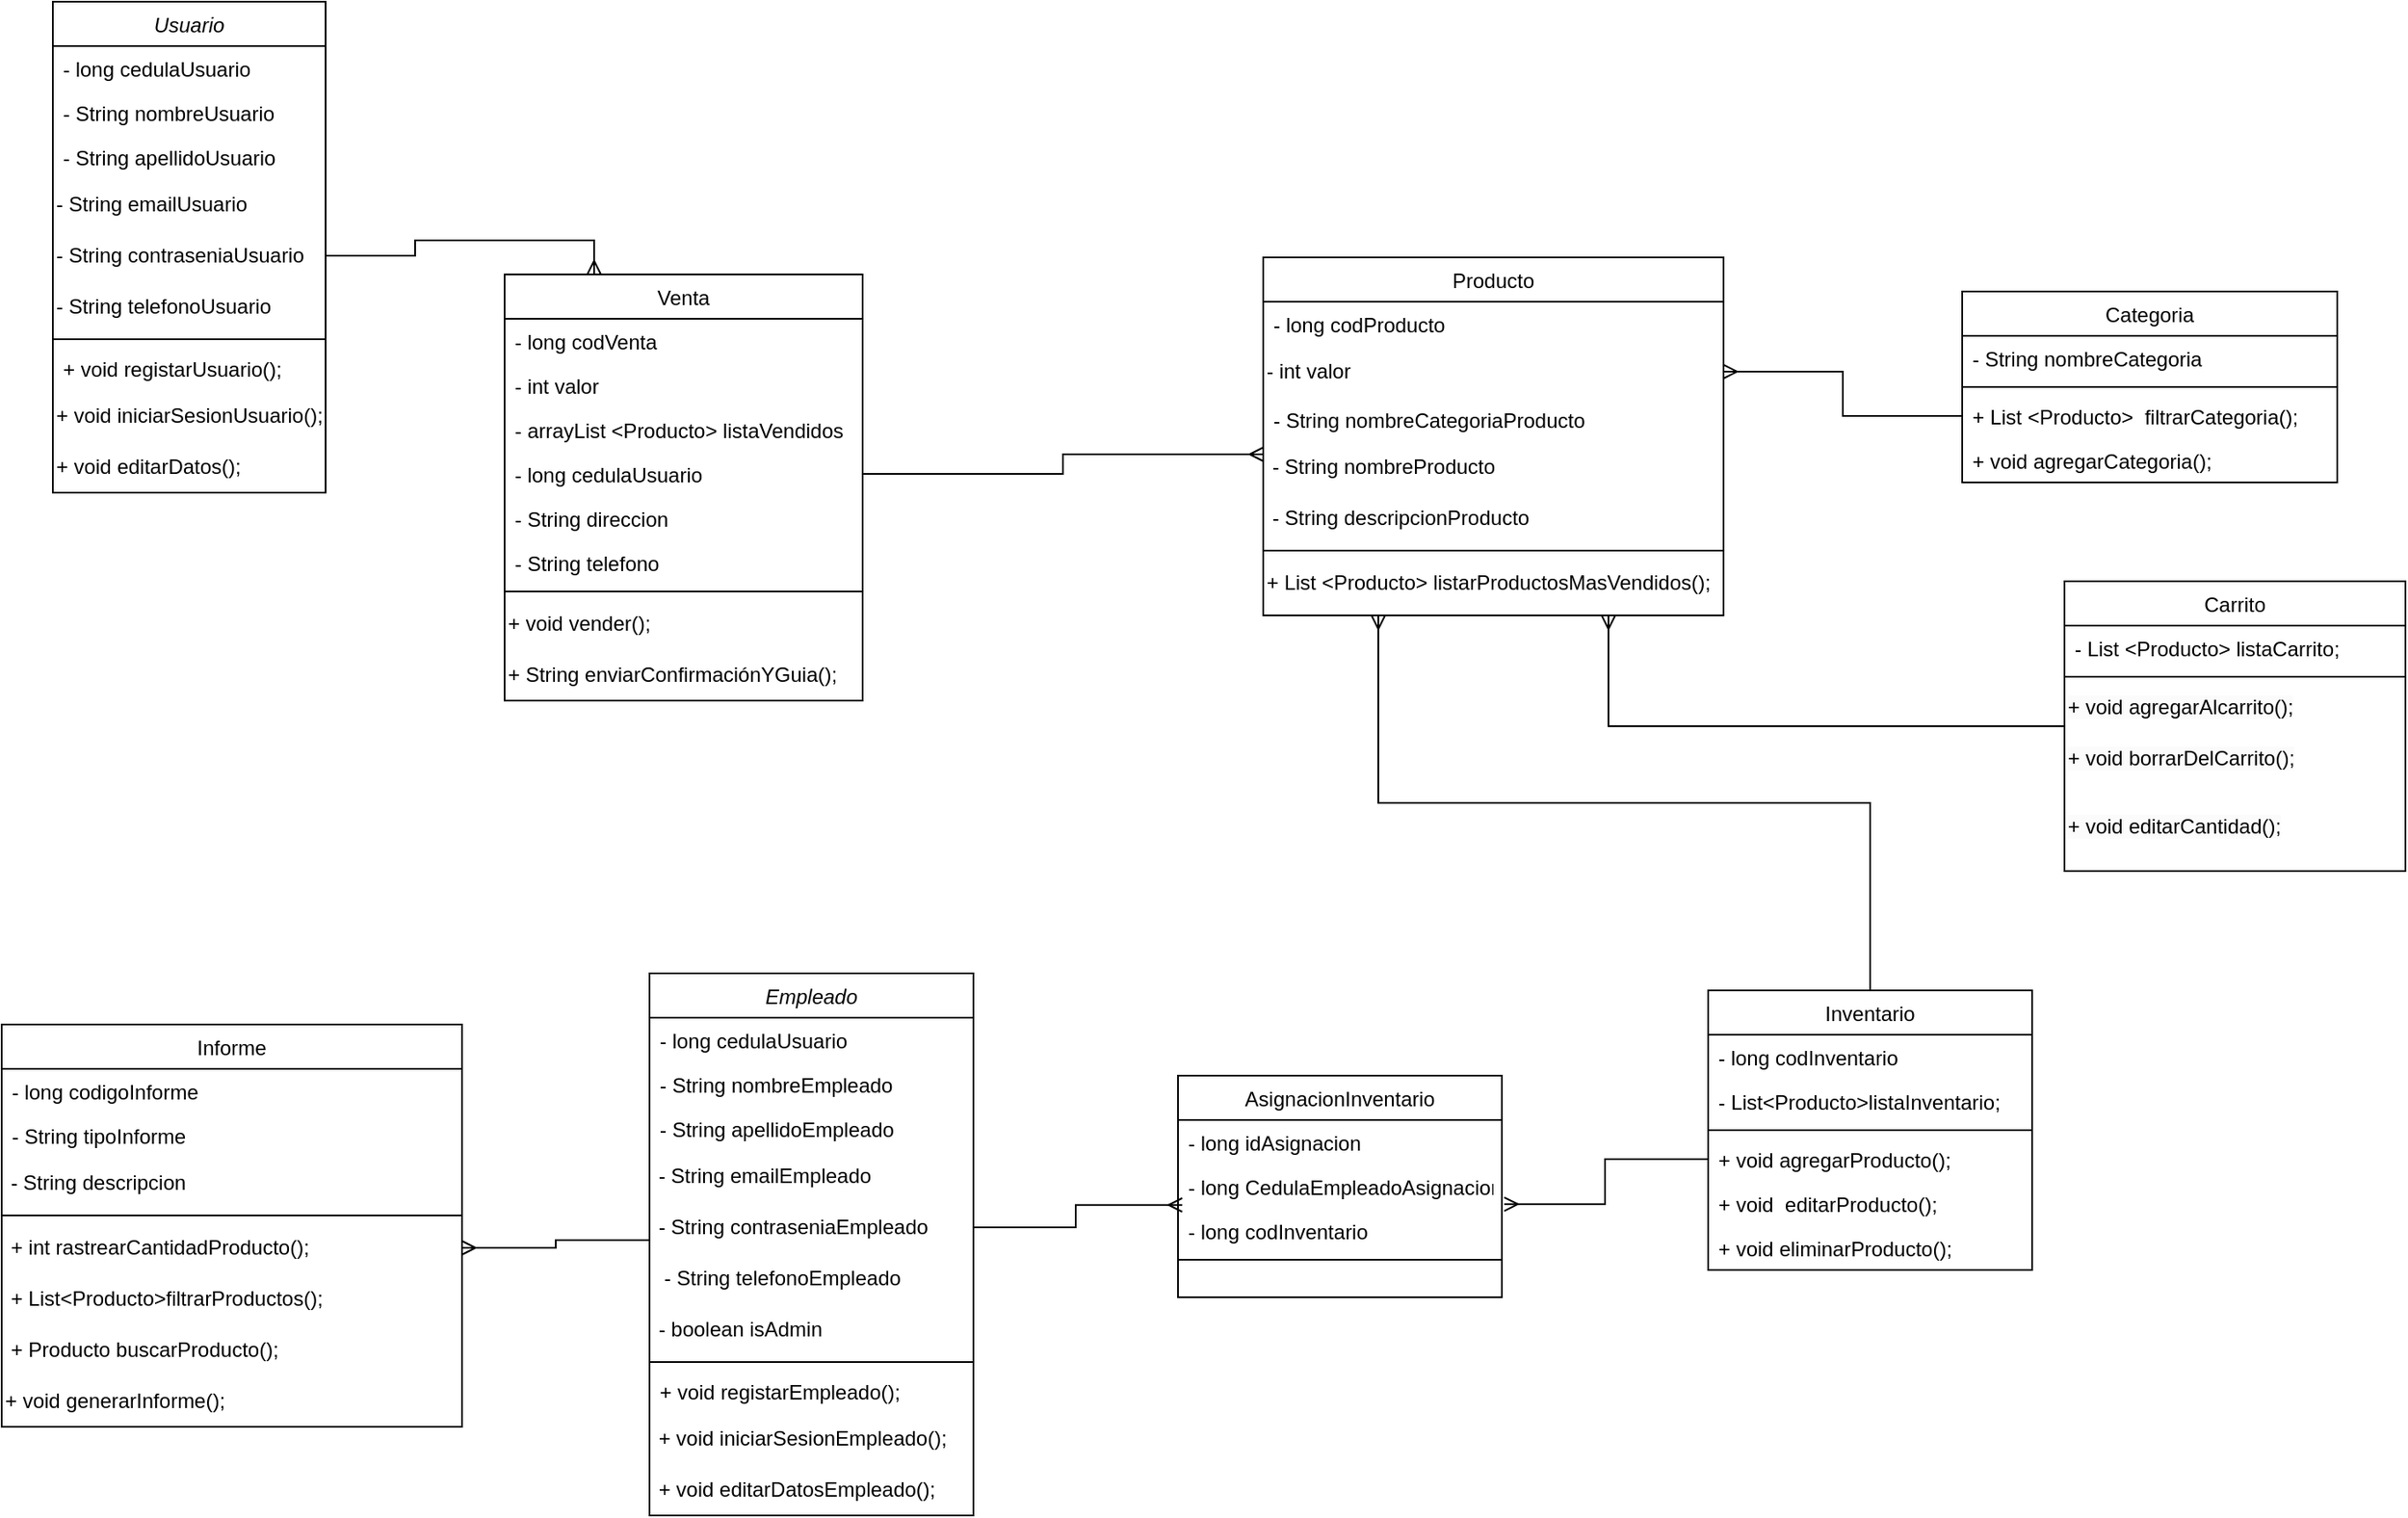 <mxfile version="21.7.2" type="github">
  <diagram id="C5RBs43oDa-KdzZeNtuy" name="Page-1">
    <mxGraphModel dx="2100" dy="1162" grid="1" gridSize="10" guides="1" tooltips="1" connect="1" arrows="1" fold="1" page="1" pageScale="1" pageWidth="827" pageHeight="1169" math="0" shadow="0">
      <root>
        <mxCell id="WIyWlLk6GJQsqaUBKTNV-0" />
        <mxCell id="WIyWlLk6GJQsqaUBKTNV-1" parent="WIyWlLk6GJQsqaUBKTNV-0" />
        <mxCell id="zkfFHV4jXpPFQw0GAbJ--0" value="Usuario" style="swimlane;fontStyle=2;align=center;verticalAlign=top;childLayout=stackLayout;horizontal=1;startSize=26;horizontalStack=0;resizeParent=1;resizeLast=0;collapsible=1;marginBottom=0;rounded=0;shadow=0;strokeWidth=1;" parent="WIyWlLk6GJQsqaUBKTNV-1" vertex="1">
          <mxGeometry x="80" y="50" width="160" height="288" as="geometry">
            <mxRectangle x="230" y="140" width="160" height="26" as="alternateBounds" />
          </mxGeometry>
        </mxCell>
        <mxCell id="zkfFHV4jXpPFQw0GAbJ--1" value="- long cedulaUsuario&#xa;" style="text;align=left;verticalAlign=top;spacingLeft=4;spacingRight=4;overflow=hidden;rotatable=0;points=[[0,0.5],[1,0.5]];portConstraint=eastwest;" parent="zkfFHV4jXpPFQw0GAbJ--0" vertex="1">
          <mxGeometry y="26" width="160" height="26" as="geometry" />
        </mxCell>
        <mxCell id="zkfFHV4jXpPFQw0GAbJ--2" value="- String nombreUsuario" style="text;align=left;verticalAlign=top;spacingLeft=4;spacingRight=4;overflow=hidden;rotatable=0;points=[[0,0.5],[1,0.5]];portConstraint=eastwest;rounded=0;shadow=0;html=0;" parent="zkfFHV4jXpPFQw0GAbJ--0" vertex="1">
          <mxGeometry y="52" width="160" height="26" as="geometry" />
        </mxCell>
        <mxCell id="zkfFHV4jXpPFQw0GAbJ--3" value="- String apellidoUsuario" style="text;align=left;verticalAlign=top;spacingLeft=4;spacingRight=4;overflow=hidden;rotatable=0;points=[[0,0.5],[1,0.5]];portConstraint=eastwest;rounded=0;shadow=0;html=0;" parent="zkfFHV4jXpPFQw0GAbJ--0" vertex="1">
          <mxGeometry y="78" width="160" height="26" as="geometry" />
        </mxCell>
        <mxCell id="MA3qy4aRPpGFtMoeG9zq-3" value="- String emailUsuario" style="text;html=1;strokeColor=none;fillColor=none;align=left;verticalAlign=middle;whiteSpace=wrap;rounded=0;" parent="zkfFHV4jXpPFQw0GAbJ--0" vertex="1">
          <mxGeometry y="104" width="160" height="30" as="geometry" />
        </mxCell>
        <mxCell id="MA3qy4aRPpGFtMoeG9zq-4" value="- String contraseniaUsuario" style="text;html=1;strokeColor=none;fillColor=none;align=left;verticalAlign=middle;whiteSpace=wrap;rounded=0;" parent="zkfFHV4jXpPFQw0GAbJ--0" vertex="1">
          <mxGeometry y="134" width="160" height="30" as="geometry" />
        </mxCell>
        <mxCell id="MA3qy4aRPpGFtMoeG9zq-5" value="- String telefonoUsuario" style="text;html=1;strokeColor=none;fillColor=none;align=left;verticalAlign=middle;whiteSpace=wrap;rounded=0;" parent="zkfFHV4jXpPFQw0GAbJ--0" vertex="1">
          <mxGeometry y="164" width="160" height="30" as="geometry" />
        </mxCell>
        <mxCell id="zkfFHV4jXpPFQw0GAbJ--4" value="" style="line;html=1;strokeWidth=1;align=left;verticalAlign=middle;spacingTop=-1;spacingLeft=3;spacingRight=3;rotatable=0;labelPosition=right;points=[];portConstraint=eastwest;" parent="zkfFHV4jXpPFQw0GAbJ--0" vertex="1">
          <mxGeometry y="194" width="160" height="8" as="geometry" />
        </mxCell>
        <mxCell id="zkfFHV4jXpPFQw0GAbJ--5" value="+ void registarUsuario();&#xa;" style="text;align=left;verticalAlign=top;spacingLeft=4;spacingRight=4;overflow=hidden;rotatable=0;points=[[0,0.5],[1,0.5]];portConstraint=eastwest;" parent="zkfFHV4jXpPFQw0GAbJ--0" vertex="1">
          <mxGeometry y="202" width="160" height="26" as="geometry" />
        </mxCell>
        <mxCell id="MA3qy4aRPpGFtMoeG9zq-6" value="+ void iniciarSesionUsuario();" style="text;html=1;strokeColor=none;fillColor=none;align=left;verticalAlign=middle;whiteSpace=wrap;rounded=0;" parent="zkfFHV4jXpPFQw0GAbJ--0" vertex="1">
          <mxGeometry y="228" width="160" height="30" as="geometry" />
        </mxCell>
        <mxCell id="MA3qy4aRPpGFtMoeG9zq-7" value="+ void editarDatos();" style="text;html=1;strokeColor=none;fillColor=none;align=left;verticalAlign=middle;whiteSpace=wrap;rounded=0;" parent="zkfFHV4jXpPFQw0GAbJ--0" vertex="1">
          <mxGeometry y="258" width="160" height="30" as="geometry" />
        </mxCell>
        <mxCell id="zkfFHV4jXpPFQw0GAbJ--6" value="Producto" style="swimlane;fontStyle=0;align=center;verticalAlign=top;childLayout=stackLayout;horizontal=1;startSize=26;horizontalStack=0;resizeParent=1;resizeLast=0;collapsible=1;marginBottom=0;rounded=0;shadow=0;strokeWidth=1;" parent="WIyWlLk6GJQsqaUBKTNV-1" vertex="1">
          <mxGeometry x="790" y="200" width="270" height="210" as="geometry">
            <mxRectangle x="130" y="380" width="160" height="26" as="alternateBounds" />
          </mxGeometry>
        </mxCell>
        <mxCell id="zkfFHV4jXpPFQw0GAbJ--7" value="- long codProducto" style="text;align=left;verticalAlign=top;spacingLeft=4;spacingRight=4;overflow=hidden;rotatable=0;points=[[0,0.5],[1,0.5]];portConstraint=eastwest;" parent="zkfFHV4jXpPFQw0GAbJ--6" vertex="1">
          <mxGeometry y="26" width="270" height="26" as="geometry" />
        </mxCell>
        <mxCell id="MA3qy4aRPpGFtMoeG9zq-11" value="- int valor" style="text;html=1;strokeColor=none;fillColor=none;align=left;verticalAlign=middle;whiteSpace=wrap;rounded=0;" parent="zkfFHV4jXpPFQw0GAbJ--6" vertex="1">
          <mxGeometry y="52" width="270" height="30" as="geometry" />
        </mxCell>
        <mxCell id="zkfFHV4jXpPFQw0GAbJ--8" value="- String nombreCategoriaProducto" style="text;align=left;verticalAlign=top;spacingLeft=4;spacingRight=4;overflow=hidden;rotatable=0;points=[[0,0.5],[1,0.5]];portConstraint=eastwest;rounded=0;shadow=0;html=0;" parent="zkfFHV4jXpPFQw0GAbJ--6" vertex="1">
          <mxGeometry y="82" width="270" height="26" as="geometry" />
        </mxCell>
        <mxCell id="MA3qy4aRPpGFtMoeG9zq-9" value="&amp;nbsp;- String nombreProducto" style="text;html=1;strokeColor=none;fillColor=none;align=left;verticalAlign=middle;whiteSpace=wrap;rounded=0;" parent="zkfFHV4jXpPFQw0GAbJ--6" vertex="1">
          <mxGeometry y="108" width="270" height="30" as="geometry" />
        </mxCell>
        <mxCell id="MA3qy4aRPpGFtMoeG9zq-10" value="&amp;nbsp;- String descripcionProducto" style="text;html=1;strokeColor=none;fillColor=none;align=left;verticalAlign=middle;whiteSpace=wrap;rounded=0;" parent="zkfFHV4jXpPFQw0GAbJ--6" vertex="1">
          <mxGeometry y="138" width="270" height="30" as="geometry" />
        </mxCell>
        <mxCell id="zkfFHV4jXpPFQw0GAbJ--9" value="" style="line;html=1;strokeWidth=1;align=left;verticalAlign=middle;spacingTop=-1;spacingLeft=3;spacingRight=3;rotatable=0;labelPosition=right;points=[];portConstraint=eastwest;" parent="zkfFHV4jXpPFQw0GAbJ--6" vertex="1">
          <mxGeometry y="168" width="270" height="8" as="geometry" />
        </mxCell>
        <mxCell id="MA3qy4aRPpGFtMoeG9zq-13" value="+ List &amp;lt;Producto&amp;gt; listarProductosMasVendidos();" style="text;html=1;strokeColor=none;fillColor=none;align=left;verticalAlign=middle;whiteSpace=wrap;rounded=0;" parent="zkfFHV4jXpPFQw0GAbJ--6" vertex="1">
          <mxGeometry y="176" width="270" height="30" as="geometry" />
        </mxCell>
        <mxCell id="zkfFHV4jXpPFQw0GAbJ--13" value="Venta" style="swimlane;fontStyle=0;align=center;verticalAlign=top;childLayout=stackLayout;horizontal=1;startSize=26;horizontalStack=0;resizeParent=1;resizeLast=0;collapsible=1;marginBottom=0;rounded=0;shadow=0;strokeWidth=1;" parent="WIyWlLk6GJQsqaUBKTNV-1" vertex="1">
          <mxGeometry x="345" y="210" width="210" height="250" as="geometry">
            <mxRectangle x="340" y="380" width="170" height="26" as="alternateBounds" />
          </mxGeometry>
        </mxCell>
        <mxCell id="zkfFHV4jXpPFQw0GAbJ--14" value="- long codVenta" style="text;align=left;verticalAlign=top;spacingLeft=4;spacingRight=4;overflow=hidden;rotatable=0;points=[[0,0.5],[1,0.5]];portConstraint=eastwest;" parent="zkfFHV4jXpPFQw0GAbJ--13" vertex="1">
          <mxGeometry y="26" width="210" height="26" as="geometry" />
        </mxCell>
        <mxCell id="MA3qy4aRPpGFtMoeG9zq-14" value="- int valor" style="text;align=left;verticalAlign=top;spacingLeft=4;spacingRight=4;overflow=hidden;rotatable=0;points=[[0,0.5],[1,0.5]];portConstraint=eastwest;" parent="zkfFHV4jXpPFQw0GAbJ--13" vertex="1">
          <mxGeometry y="52" width="210" height="26" as="geometry" />
        </mxCell>
        <mxCell id="MA3qy4aRPpGFtMoeG9zq-15" value="- arrayList &lt;Producto&gt; listaVendidos" style="text;align=left;verticalAlign=top;spacingLeft=4;spacingRight=4;overflow=hidden;rotatable=0;points=[[0,0.5],[1,0.5]];portConstraint=eastwest;" parent="zkfFHV4jXpPFQw0GAbJ--13" vertex="1">
          <mxGeometry y="78" width="210" height="26" as="geometry" />
        </mxCell>
        <mxCell id="jjatqbKf0aUEEOFDRJPb-20" value="- long cedulaUsuario" style="text;align=left;verticalAlign=top;spacingLeft=4;spacingRight=4;overflow=hidden;rotatable=0;points=[[0,0.5],[1,0.5]];portConstraint=eastwest;" parent="zkfFHV4jXpPFQw0GAbJ--13" vertex="1">
          <mxGeometry y="104" width="210" height="26" as="geometry" />
        </mxCell>
        <mxCell id="jjatqbKf0aUEEOFDRJPb-21" value="- String direccion " style="text;align=left;verticalAlign=top;spacingLeft=4;spacingRight=4;overflow=hidden;rotatable=0;points=[[0,0.5],[1,0.5]];portConstraint=eastwest;" parent="zkfFHV4jXpPFQw0GAbJ--13" vertex="1">
          <mxGeometry y="130" width="210" height="26" as="geometry" />
        </mxCell>
        <mxCell id="jjatqbKf0aUEEOFDRJPb-22" value="- String telefono" style="text;align=left;verticalAlign=top;spacingLeft=4;spacingRight=4;overflow=hidden;rotatable=0;points=[[0,0.5],[1,0.5]];portConstraint=eastwest;" parent="zkfFHV4jXpPFQw0GAbJ--13" vertex="1">
          <mxGeometry y="156" width="210" height="26" as="geometry" />
        </mxCell>
        <mxCell id="zkfFHV4jXpPFQw0GAbJ--15" value="" style="line;html=1;strokeWidth=1;align=left;verticalAlign=middle;spacingTop=-1;spacingLeft=3;spacingRight=3;rotatable=0;labelPosition=right;points=[];portConstraint=eastwest;" parent="zkfFHV4jXpPFQw0GAbJ--13" vertex="1">
          <mxGeometry y="182" width="210" height="8" as="geometry" />
        </mxCell>
        <mxCell id="MA3qy4aRPpGFtMoeG9zq-16" value="+ void vender();" style="text;html=1;strokeColor=none;fillColor=none;align=left;verticalAlign=middle;whiteSpace=wrap;rounded=0;" parent="zkfFHV4jXpPFQw0GAbJ--13" vertex="1">
          <mxGeometry y="190" width="210" height="30" as="geometry" />
        </mxCell>
        <mxCell id="jjatqbKf0aUEEOFDRJPb-7" value="+ String enviarConfirmaciónYGuia();" style="text;html=1;strokeColor=none;fillColor=none;align=left;verticalAlign=middle;whiteSpace=wrap;rounded=0;" parent="zkfFHV4jXpPFQw0GAbJ--13" vertex="1">
          <mxGeometry y="220" width="210" height="30" as="geometry" />
        </mxCell>
        <mxCell id="zkfFHV4jXpPFQw0GAbJ--17" value="Categoria" style="swimlane;fontStyle=0;align=center;verticalAlign=top;childLayout=stackLayout;horizontal=1;startSize=26;horizontalStack=0;resizeParent=1;resizeLast=0;collapsible=1;marginBottom=0;rounded=0;shadow=0;strokeWidth=1;" parent="WIyWlLk6GJQsqaUBKTNV-1" vertex="1">
          <mxGeometry x="1200" y="220" width="220" height="112" as="geometry">
            <mxRectangle x="550" y="140" width="160" height="26" as="alternateBounds" />
          </mxGeometry>
        </mxCell>
        <mxCell id="zkfFHV4jXpPFQw0GAbJ--18" value="- String nombreCategoria" style="text;align=left;verticalAlign=top;spacingLeft=4;spacingRight=4;overflow=hidden;rotatable=0;points=[[0,0.5],[1,0.5]];portConstraint=eastwest;" parent="zkfFHV4jXpPFQw0GAbJ--17" vertex="1">
          <mxGeometry y="26" width="220" height="26" as="geometry" />
        </mxCell>
        <mxCell id="zkfFHV4jXpPFQw0GAbJ--23" value="" style="line;html=1;strokeWidth=1;align=left;verticalAlign=middle;spacingTop=-1;spacingLeft=3;spacingRight=3;rotatable=0;labelPosition=right;points=[];portConstraint=eastwest;" parent="zkfFHV4jXpPFQw0GAbJ--17" vertex="1">
          <mxGeometry y="52" width="220" height="8" as="geometry" />
        </mxCell>
        <mxCell id="zkfFHV4jXpPFQw0GAbJ--24" value="+ List &lt;Producto&gt;  filtrarCategoria();" style="text;align=left;verticalAlign=top;spacingLeft=4;spacingRight=4;overflow=hidden;rotatable=0;points=[[0,0.5],[1,0.5]];portConstraint=eastwest;" parent="zkfFHV4jXpPFQw0GAbJ--17" vertex="1">
          <mxGeometry y="60" width="220" height="26" as="geometry" />
        </mxCell>
        <mxCell id="yiQyhBWFoNNj02NLtgwB-6" value="+ void agregarCategoria();" style="text;align=left;verticalAlign=top;spacingLeft=4;spacingRight=4;overflow=hidden;rotatable=0;points=[[0,0.5],[1,0.5]];portConstraint=eastwest;" parent="zkfFHV4jXpPFQw0GAbJ--17" vertex="1">
          <mxGeometry y="86" width="220" height="26" as="geometry" />
        </mxCell>
        <mxCell id="yiQyhBWFoNNj02NLtgwB-20" style="edgeStyle=orthogonalEdgeStyle;rounded=0;orthogonalLoop=1;jettySize=auto;html=1;entryX=0.75;entryY=1;entryDx=0;entryDy=0;endArrow=ERmany;endFill=0;startArrow=none;startFill=0;" parent="WIyWlLk6GJQsqaUBKTNV-1" source="MA3qy4aRPpGFtMoeG9zq-0" target="zkfFHV4jXpPFQw0GAbJ--6" edge="1">
          <mxGeometry relative="1" as="geometry" />
        </mxCell>
        <mxCell id="MA3qy4aRPpGFtMoeG9zq-0" value="Carrito" style="swimlane;fontStyle=0;align=center;verticalAlign=top;childLayout=stackLayout;horizontal=1;startSize=26;horizontalStack=0;resizeParent=1;resizeLast=0;collapsible=1;marginBottom=0;rounded=0;shadow=0;strokeWidth=1;" parent="WIyWlLk6GJQsqaUBKTNV-1" vertex="1">
          <mxGeometry x="1260" y="390" width="200" height="170" as="geometry">
            <mxRectangle x="340" y="380" width="170" height="26" as="alternateBounds" />
          </mxGeometry>
        </mxCell>
        <mxCell id="MA3qy4aRPpGFtMoeG9zq-1" value="- List &lt;Producto&gt; listaCarrito;" style="text;align=left;verticalAlign=top;spacingLeft=4;spacingRight=4;overflow=hidden;rotatable=0;points=[[0,0.5],[1,0.5]];portConstraint=eastwest;" parent="MA3qy4aRPpGFtMoeG9zq-0" vertex="1">
          <mxGeometry y="26" width="200" height="26" as="geometry" />
        </mxCell>
        <mxCell id="MA3qy4aRPpGFtMoeG9zq-2" value="" style="line;html=1;strokeWidth=1;align=left;verticalAlign=middle;spacingTop=-1;spacingLeft=3;spacingRight=3;rotatable=0;labelPosition=right;points=[];portConstraint=eastwest;" parent="MA3qy4aRPpGFtMoeG9zq-0" vertex="1">
          <mxGeometry y="52" width="200" height="8" as="geometry" />
        </mxCell>
        <mxCell id="jjatqbKf0aUEEOFDRJPb-3" value="&lt;span style=&quot;color: rgb(0, 0, 0); font-family: Helvetica; font-size: 12px; font-style: normal; font-variant-ligatures: normal; font-variant-caps: normal; font-weight: 400; letter-spacing: normal; orphans: 2; text-align: left; text-indent: 0px; text-transform: none; widows: 2; word-spacing: 0px; -webkit-text-stroke-width: 0px; background-color: rgb(251, 251, 251); text-decoration-thickness: initial; text-decoration-style: initial; text-decoration-color: initial; float: none; display: inline !important;&quot;&gt;+ void agregarAlcarrito();&lt;/span&gt;" style="text;whiteSpace=wrap;html=1;" parent="MA3qy4aRPpGFtMoeG9zq-0" vertex="1">
          <mxGeometry y="60" width="200" height="30" as="geometry" />
        </mxCell>
        <mxCell id="jjatqbKf0aUEEOFDRJPb-4" value="&lt;span style=&quot;color: rgb(0, 0, 0); font-family: Helvetica; font-size: 12px; font-style: normal; font-variant-ligatures: normal; font-variant-caps: normal; font-weight: 400; letter-spacing: normal; orphans: 2; text-align: left; text-indent: 0px; text-transform: none; widows: 2; word-spacing: 0px; -webkit-text-stroke-width: 0px; background-color: rgb(251, 251, 251); text-decoration-thickness: initial; text-decoration-style: initial; text-decoration-color: initial; float: none; display: inline !important;&quot;&gt;+ void borrarDelCarrito();&lt;/span&gt;" style="text;whiteSpace=wrap;html=1;" parent="MA3qy4aRPpGFtMoeG9zq-0" vertex="1">
          <mxGeometry y="90" width="200" height="40" as="geometry" />
        </mxCell>
        <mxCell id="jjatqbKf0aUEEOFDRJPb-6" value="&lt;span style=&quot;color: rgb(0, 0, 0); font-family: Helvetica; font-size: 12px; font-style: normal; font-variant-ligatures: normal; font-variant-caps: normal; font-weight: 400; letter-spacing: normal; orphans: 2; text-align: left; text-indent: 0px; text-transform: none; widows: 2; word-spacing: 0px; -webkit-text-stroke-width: 0px; background-color: rgb(251, 251, 251); text-decoration-thickness: initial; text-decoration-style: initial; text-decoration-color: initial; float: none; display: inline !important;&quot;&gt;+ void editarCantidad();&lt;/span&gt;" style="text;whiteSpace=wrap;html=1;" parent="MA3qy4aRPpGFtMoeG9zq-0" vertex="1">
          <mxGeometry y="130" width="200" height="40" as="geometry" />
        </mxCell>
        <mxCell id="yiQyhBWFoNNj02NLtgwB-24" style="edgeStyle=orthogonalEdgeStyle;rounded=0;orthogonalLoop=1;jettySize=auto;html=1;entryX=0.25;entryY=1;entryDx=0;entryDy=0;endArrow=ERmany;endFill=0;startArrow=none;startFill=0;" parent="WIyWlLk6GJQsqaUBKTNV-1" source="jjatqbKf0aUEEOFDRJPb-0" target="zkfFHV4jXpPFQw0GAbJ--6" edge="1">
          <mxGeometry relative="1" as="geometry" />
        </mxCell>
        <mxCell id="jjatqbKf0aUEEOFDRJPb-0" value="Inventario" style="swimlane;fontStyle=0;align=center;verticalAlign=top;childLayout=stackLayout;horizontal=1;startSize=26;horizontalStack=0;resizeParent=1;resizeLast=0;collapsible=1;marginBottom=0;rounded=0;shadow=0;strokeWidth=1;" parent="WIyWlLk6GJQsqaUBKTNV-1" vertex="1">
          <mxGeometry x="1051" y="630" width="190" height="164" as="geometry">
            <mxRectangle x="340" y="380" width="170" height="26" as="alternateBounds" />
          </mxGeometry>
        </mxCell>
        <mxCell id="-yKGEuBphqFac8vMXPzV-8" value="- long codInventario" style="text;align=left;verticalAlign=top;spacingLeft=4;spacingRight=4;overflow=hidden;rotatable=0;points=[[0,0.5],[1,0.5]];portConstraint=eastwest;" vertex="1" parent="jjatqbKf0aUEEOFDRJPb-0">
          <mxGeometry y="26" width="190" height="26" as="geometry" />
        </mxCell>
        <mxCell id="jjatqbKf0aUEEOFDRJPb-1" value="- List&lt;Producto&gt;listaInventario;" style="text;align=left;verticalAlign=top;spacingLeft=4;spacingRight=4;overflow=hidden;rotatable=0;points=[[0,0.5],[1,0.5]];portConstraint=eastwest;" parent="jjatqbKf0aUEEOFDRJPb-0" vertex="1">
          <mxGeometry y="52" width="190" height="26" as="geometry" />
        </mxCell>
        <mxCell id="jjatqbKf0aUEEOFDRJPb-2" value="" style="line;html=1;strokeWidth=1;align=left;verticalAlign=middle;spacingTop=-1;spacingLeft=3;spacingRight=3;rotatable=0;labelPosition=right;points=[];portConstraint=eastwest;" parent="jjatqbKf0aUEEOFDRJPb-0" vertex="1">
          <mxGeometry y="78" width="190" height="8" as="geometry" />
        </mxCell>
        <mxCell id="zkfFHV4jXpPFQw0GAbJ--10" value="+ void agregarProducto();" style="text;align=left;verticalAlign=top;spacingLeft=4;spacingRight=4;overflow=hidden;rotatable=0;points=[[0,0.5],[1,0.5]];portConstraint=eastwest;fontStyle=0" parent="jjatqbKf0aUEEOFDRJPb-0" vertex="1">
          <mxGeometry y="86" width="190" height="26" as="geometry" />
        </mxCell>
        <mxCell id="zkfFHV4jXpPFQw0GAbJ--11" value="+ void  editarProducto();" style="text;align=left;verticalAlign=top;spacingLeft=4;spacingRight=4;overflow=hidden;rotatable=0;points=[[0,0.5],[1,0.5]];portConstraint=eastwest;" parent="jjatqbKf0aUEEOFDRJPb-0" vertex="1">
          <mxGeometry y="112" width="190" height="26" as="geometry" />
        </mxCell>
        <mxCell id="MA3qy4aRPpGFtMoeG9zq-12" value="+ void eliminarProducto();" style="text;align=left;verticalAlign=top;spacingLeft=4;spacingRight=4;overflow=hidden;rotatable=0;points=[[0,0.5],[1,0.5]];portConstraint=eastwest;fontStyle=0" parent="jjatqbKf0aUEEOFDRJPb-0" vertex="1">
          <mxGeometry y="138" width="190" height="26" as="geometry" />
        </mxCell>
        <mxCell id="jjatqbKf0aUEEOFDRJPb-8" value="Empleado" style="swimlane;fontStyle=2;align=center;verticalAlign=top;childLayout=stackLayout;horizontal=1;startSize=26;horizontalStack=0;resizeParent=1;resizeLast=0;collapsible=1;marginBottom=0;rounded=0;shadow=0;strokeWidth=1;" parent="WIyWlLk6GJQsqaUBKTNV-1" vertex="1">
          <mxGeometry x="430" y="620" width="190" height="318" as="geometry">
            <mxRectangle x="230" y="140" width="160" height="26" as="alternateBounds" />
          </mxGeometry>
        </mxCell>
        <mxCell id="jjatqbKf0aUEEOFDRJPb-9" value="- long cedulaUsuario&#xa;" style="text;align=left;verticalAlign=top;spacingLeft=4;spacingRight=4;overflow=hidden;rotatable=0;points=[[0,0.5],[1,0.5]];portConstraint=eastwest;" parent="jjatqbKf0aUEEOFDRJPb-8" vertex="1">
          <mxGeometry y="26" width="190" height="26" as="geometry" />
        </mxCell>
        <mxCell id="jjatqbKf0aUEEOFDRJPb-10" value="- String nombreEmpleado" style="text;align=left;verticalAlign=top;spacingLeft=4;spacingRight=4;overflow=hidden;rotatable=0;points=[[0,0.5],[1,0.5]];portConstraint=eastwest;rounded=0;shadow=0;html=0;" parent="jjatqbKf0aUEEOFDRJPb-8" vertex="1">
          <mxGeometry y="52" width="190" height="26" as="geometry" />
        </mxCell>
        <mxCell id="jjatqbKf0aUEEOFDRJPb-11" value="- String apellidoEmpleado" style="text;align=left;verticalAlign=top;spacingLeft=4;spacingRight=4;overflow=hidden;rotatable=0;points=[[0,0.5],[1,0.5]];portConstraint=eastwest;rounded=0;shadow=0;html=0;" parent="jjatqbKf0aUEEOFDRJPb-8" vertex="1">
          <mxGeometry y="78" width="190" height="26" as="geometry" />
        </mxCell>
        <mxCell id="jjatqbKf0aUEEOFDRJPb-12" value="&amp;nbsp;- String emailEmpleado" style="text;html=1;strokeColor=none;fillColor=none;align=left;verticalAlign=middle;whiteSpace=wrap;rounded=0;" parent="jjatqbKf0aUEEOFDRJPb-8" vertex="1">
          <mxGeometry y="104" width="190" height="30" as="geometry" />
        </mxCell>
        <mxCell id="jjatqbKf0aUEEOFDRJPb-13" value="&amp;nbsp;- String contraseniaEmpleado" style="text;html=1;strokeColor=none;fillColor=none;align=left;verticalAlign=middle;whiteSpace=wrap;rounded=0;" parent="jjatqbKf0aUEEOFDRJPb-8" vertex="1">
          <mxGeometry y="134" width="190" height="30" as="geometry" />
        </mxCell>
        <mxCell id="jjatqbKf0aUEEOFDRJPb-14" value="&amp;nbsp; - String telefonoEmpleado" style="text;html=1;strokeColor=none;fillColor=none;align=left;verticalAlign=middle;whiteSpace=wrap;rounded=0;" parent="jjatqbKf0aUEEOFDRJPb-8" vertex="1">
          <mxGeometry y="164" width="190" height="30" as="geometry" />
        </mxCell>
        <mxCell id="jjatqbKf0aUEEOFDRJPb-19" value="&amp;nbsp;- boolean isAdmin" style="text;html=1;strokeColor=none;fillColor=none;align=left;verticalAlign=middle;whiteSpace=wrap;rounded=0;" parent="jjatqbKf0aUEEOFDRJPb-8" vertex="1">
          <mxGeometry y="194" width="190" height="30" as="geometry" />
        </mxCell>
        <mxCell id="jjatqbKf0aUEEOFDRJPb-15" value="" style="line;html=1;strokeWidth=1;align=left;verticalAlign=middle;spacingTop=-1;spacingLeft=3;spacingRight=3;rotatable=0;labelPosition=right;points=[];portConstraint=eastwest;" parent="jjatqbKf0aUEEOFDRJPb-8" vertex="1">
          <mxGeometry y="224" width="190" height="8" as="geometry" />
        </mxCell>
        <mxCell id="jjatqbKf0aUEEOFDRJPb-16" value="+ void registarEmpleado();&#xa;" style="text;align=left;verticalAlign=top;spacingLeft=4;spacingRight=4;overflow=hidden;rotatable=0;points=[[0,0.5],[1,0.5]];portConstraint=eastwest;" parent="jjatqbKf0aUEEOFDRJPb-8" vertex="1">
          <mxGeometry y="232" width="190" height="26" as="geometry" />
        </mxCell>
        <mxCell id="jjatqbKf0aUEEOFDRJPb-17" value="&amp;nbsp;+ void iniciarSesionEmpleado();" style="text;html=1;strokeColor=none;fillColor=none;align=left;verticalAlign=middle;whiteSpace=wrap;rounded=0;" parent="jjatqbKf0aUEEOFDRJPb-8" vertex="1">
          <mxGeometry y="258" width="190" height="30" as="geometry" />
        </mxCell>
        <mxCell id="jjatqbKf0aUEEOFDRJPb-18" value="&amp;nbsp;+ void editarDatosEmpleado();" style="text;html=1;strokeColor=none;fillColor=none;align=left;verticalAlign=middle;whiteSpace=wrap;rounded=0;" parent="jjatqbKf0aUEEOFDRJPb-8" vertex="1">
          <mxGeometry y="288" width="190" height="30" as="geometry" />
        </mxCell>
        <mxCell id="jjatqbKf0aUEEOFDRJPb-24" value="Informe" style="swimlane;fontStyle=0;align=center;verticalAlign=top;childLayout=stackLayout;horizontal=1;startSize=26;horizontalStack=0;resizeParent=1;resizeLast=0;collapsible=1;marginBottom=0;rounded=0;shadow=0;strokeWidth=1;" parent="WIyWlLk6GJQsqaUBKTNV-1" vertex="1">
          <mxGeometry x="50" y="650" width="270" height="236" as="geometry">
            <mxRectangle x="130" y="380" width="160" height="26" as="alternateBounds" />
          </mxGeometry>
        </mxCell>
        <mxCell id="jjatqbKf0aUEEOFDRJPb-25" value="- long codigoInforme" style="text;align=left;verticalAlign=top;spacingLeft=4;spacingRight=4;overflow=hidden;rotatable=0;points=[[0,0.5],[1,0.5]];portConstraint=eastwest;" parent="jjatqbKf0aUEEOFDRJPb-24" vertex="1">
          <mxGeometry y="26" width="270" height="26" as="geometry" />
        </mxCell>
        <mxCell id="jjatqbKf0aUEEOFDRJPb-26" value="- String tipoInforme" style="text;align=left;verticalAlign=top;spacingLeft=4;spacingRight=4;overflow=hidden;rotatable=0;points=[[0,0.5],[1,0.5]];portConstraint=eastwest;rounded=0;shadow=0;html=0;" parent="jjatqbKf0aUEEOFDRJPb-24" vertex="1">
          <mxGeometry y="52" width="270" height="26" as="geometry" />
        </mxCell>
        <mxCell id="jjatqbKf0aUEEOFDRJPb-27" value="&amp;nbsp;- String descripcion" style="text;html=1;strokeColor=none;fillColor=none;align=left;verticalAlign=middle;whiteSpace=wrap;rounded=0;" parent="jjatqbKf0aUEEOFDRJPb-24" vertex="1">
          <mxGeometry y="78" width="270" height="30" as="geometry" />
        </mxCell>
        <mxCell id="jjatqbKf0aUEEOFDRJPb-30" value="" style="line;html=1;strokeWidth=1;align=left;verticalAlign=middle;spacingTop=-1;spacingLeft=3;spacingRight=3;rotatable=0;labelPosition=right;points=[];portConstraint=eastwest;" parent="jjatqbKf0aUEEOFDRJPb-24" vertex="1">
          <mxGeometry y="108" width="270" height="8" as="geometry" />
        </mxCell>
        <mxCell id="jjatqbKf0aUEEOFDRJPb-31" value="&amp;nbsp;+ int rastrearCantidadProducto();" style="text;html=1;strokeColor=none;fillColor=none;align=left;verticalAlign=middle;whiteSpace=wrap;rounded=0;" parent="jjatqbKf0aUEEOFDRJPb-24" vertex="1">
          <mxGeometry y="116" width="270" height="30" as="geometry" />
        </mxCell>
        <mxCell id="jjatqbKf0aUEEOFDRJPb-32" value="&amp;nbsp;+ List&amp;lt;Producto&amp;gt;filtrarProductos();" style="text;html=1;strokeColor=none;fillColor=none;align=left;verticalAlign=middle;whiteSpace=wrap;rounded=0;" parent="jjatqbKf0aUEEOFDRJPb-24" vertex="1">
          <mxGeometry y="146" width="270" height="30" as="geometry" />
        </mxCell>
        <mxCell id="jjatqbKf0aUEEOFDRJPb-33" value="&amp;nbsp;+ Producto buscarProducto();" style="text;html=1;strokeColor=none;fillColor=none;align=left;verticalAlign=middle;whiteSpace=wrap;rounded=0;" parent="jjatqbKf0aUEEOFDRJPb-24" vertex="1">
          <mxGeometry y="176" width="270" height="30" as="geometry" />
        </mxCell>
        <mxCell id="jjatqbKf0aUEEOFDRJPb-34" value="+ void generarInforme();" style="text;html=1;strokeColor=none;fillColor=none;align=left;verticalAlign=middle;whiteSpace=wrap;rounded=0;" parent="jjatqbKf0aUEEOFDRJPb-24" vertex="1">
          <mxGeometry y="206" width="270" height="30" as="geometry" />
        </mxCell>
        <mxCell id="yiQyhBWFoNNj02NLtgwB-10" style="edgeStyle=orthogonalEdgeStyle;rounded=0;orthogonalLoop=1;jettySize=auto;html=1;entryX=0.25;entryY=0;entryDx=0;entryDy=0;endArrow=ERmany;endFill=0;" parent="WIyWlLk6GJQsqaUBKTNV-1" source="MA3qy4aRPpGFtMoeG9zq-4" target="zkfFHV4jXpPFQw0GAbJ--13" edge="1">
          <mxGeometry relative="1" as="geometry" />
        </mxCell>
        <mxCell id="yiQyhBWFoNNj02NLtgwB-13" style="edgeStyle=orthogonalEdgeStyle;rounded=0;orthogonalLoop=1;jettySize=auto;html=1;entryX=0;entryY=0.25;entryDx=0;entryDy=0;endArrow=ERmany;endFill=0;" parent="WIyWlLk6GJQsqaUBKTNV-1" source="jjatqbKf0aUEEOFDRJPb-20" target="MA3qy4aRPpGFtMoeG9zq-9" edge="1">
          <mxGeometry relative="1" as="geometry" />
        </mxCell>
        <mxCell id="yiQyhBWFoNNj02NLtgwB-16" style="edgeStyle=orthogonalEdgeStyle;rounded=0;orthogonalLoop=1;jettySize=auto;html=1;endArrow=none;endFill=0;startArrow=ERmany;startFill=0;" parent="WIyWlLk6GJQsqaUBKTNV-1" source="MA3qy4aRPpGFtMoeG9zq-11" target="zkfFHV4jXpPFQw0GAbJ--24" edge="1">
          <mxGeometry relative="1" as="geometry" />
        </mxCell>
        <mxCell id="yiQyhBWFoNNj02NLtgwB-33" style="edgeStyle=orthogonalEdgeStyle;rounded=0;orthogonalLoop=1;jettySize=auto;html=1;entryX=0;entryY=0.75;entryDx=0;entryDy=0;endArrow=none;endFill=0;startArrow=ERmany;startFill=0;" parent="WIyWlLk6GJQsqaUBKTNV-1" source="jjatqbKf0aUEEOFDRJPb-31" target="jjatqbKf0aUEEOFDRJPb-13" edge="1">
          <mxGeometry relative="1" as="geometry" />
        </mxCell>
        <mxCell id="-yKGEuBphqFac8vMXPzV-2" value="AsignacionInventario" style="swimlane;fontStyle=0;align=center;verticalAlign=top;childLayout=stackLayout;horizontal=1;startSize=26;horizontalStack=0;resizeParent=1;resizeLast=0;collapsible=1;marginBottom=0;rounded=0;shadow=0;strokeWidth=1;" vertex="1" parent="WIyWlLk6GJQsqaUBKTNV-1">
          <mxGeometry x="740" y="680" width="190" height="130" as="geometry">
            <mxRectangle x="340" y="380" width="170" height="26" as="alternateBounds" />
          </mxGeometry>
        </mxCell>
        <mxCell id="-yKGEuBphqFac8vMXPzV-3" value="- long idAsignacion " style="text;align=left;verticalAlign=top;spacingLeft=4;spacingRight=4;overflow=hidden;rotatable=0;points=[[0,0.5],[1,0.5]];portConstraint=eastwest;" vertex="1" parent="-yKGEuBphqFac8vMXPzV-2">
          <mxGeometry y="26" width="190" height="26" as="geometry" />
        </mxCell>
        <mxCell id="-yKGEuBphqFac8vMXPzV-7" value="- long CedulaEmpleadoAsignacion" style="text;align=left;verticalAlign=top;spacingLeft=4;spacingRight=4;overflow=hidden;rotatable=0;points=[[0,0.5],[1,0.5]];portConstraint=eastwest;fontStyle=0" vertex="1" parent="-yKGEuBphqFac8vMXPzV-2">
          <mxGeometry y="52" width="190" height="26" as="geometry" />
        </mxCell>
        <mxCell id="-yKGEuBphqFac8vMXPzV-6" value="- long codInventario" style="text;align=left;verticalAlign=top;spacingLeft=4;spacingRight=4;overflow=hidden;rotatable=0;points=[[0,0.5],[1,0.5]];portConstraint=eastwest;" vertex="1" parent="-yKGEuBphqFac8vMXPzV-2">
          <mxGeometry y="78" width="190" height="26" as="geometry" />
        </mxCell>
        <mxCell id="-yKGEuBphqFac8vMXPzV-4" value="" style="line;html=1;strokeWidth=1;align=left;verticalAlign=middle;spacingTop=-1;spacingLeft=3;spacingRight=3;rotatable=0;labelPosition=right;points=[];portConstraint=eastwest;" vertex="1" parent="-yKGEuBphqFac8vMXPzV-2">
          <mxGeometry y="104" width="190" height="8" as="geometry" />
        </mxCell>
        <mxCell id="-yKGEuBphqFac8vMXPzV-9" style="edgeStyle=orthogonalEdgeStyle;rounded=0;orthogonalLoop=1;jettySize=auto;html=1;entryX=0.013;entryY=-0.082;entryDx=0;entryDy=0;entryPerimeter=0;endArrow=ERmany;endFill=0;" edge="1" parent="WIyWlLk6GJQsqaUBKTNV-1" source="jjatqbKf0aUEEOFDRJPb-13" target="-yKGEuBphqFac8vMXPzV-6">
          <mxGeometry relative="1" as="geometry" />
        </mxCell>
        <mxCell id="-yKGEuBphqFac8vMXPzV-10" style="edgeStyle=orthogonalEdgeStyle;rounded=0;orthogonalLoop=1;jettySize=auto;html=1;entryX=1.007;entryY=-0.1;entryDx=0;entryDy=0;entryPerimeter=0;endArrow=ERmany;endFill=0;" edge="1" parent="WIyWlLk6GJQsqaUBKTNV-1" source="zkfFHV4jXpPFQw0GAbJ--10" target="-yKGEuBphqFac8vMXPzV-6">
          <mxGeometry relative="1" as="geometry" />
        </mxCell>
      </root>
    </mxGraphModel>
  </diagram>
</mxfile>
